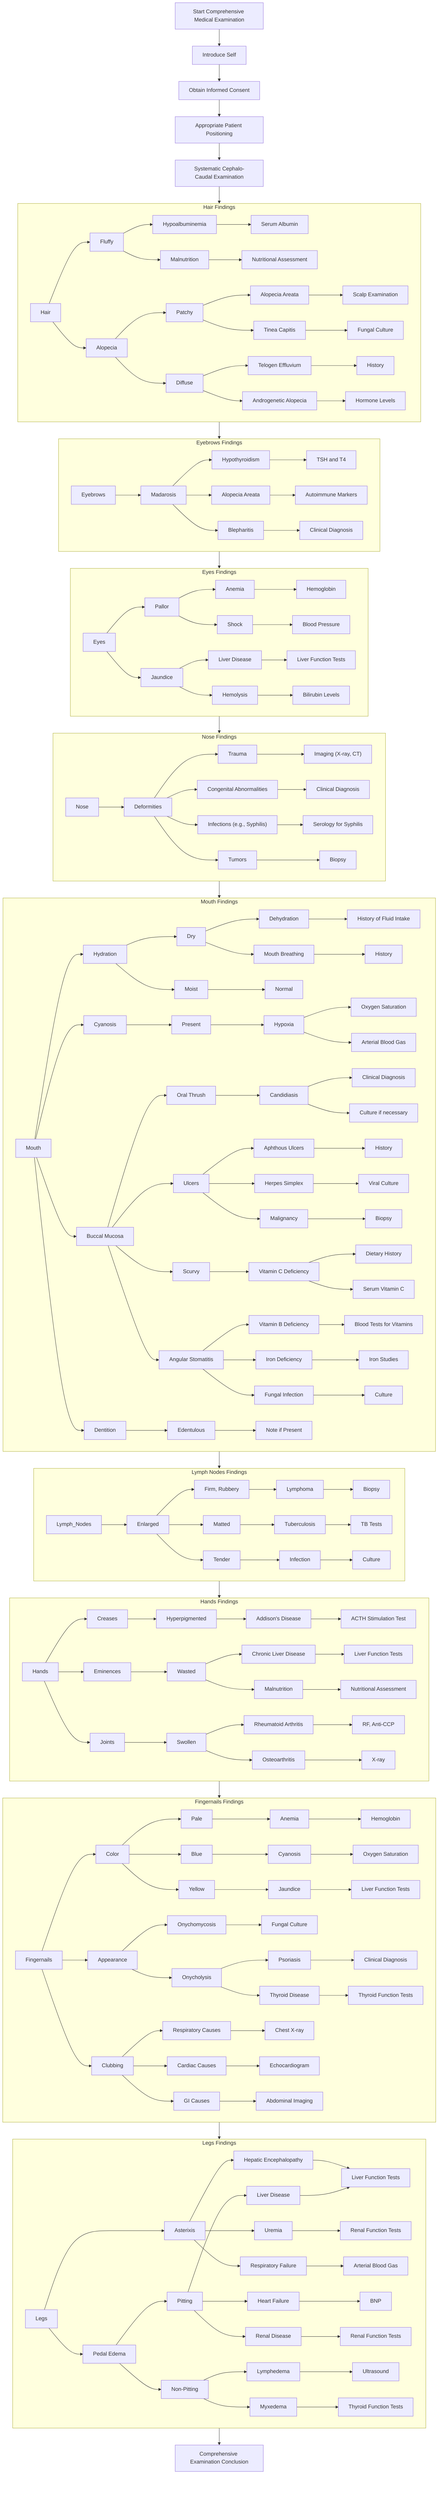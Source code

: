 flowchart TB
    %% Overall Examination Flow
    Start[Start Comprehensive Medical Examination] --> Introduction[Introduce Self]
    Introduction --> Consent[Obtain Informed Consent]
    Consent --> Patient_Positioning[Appropriate Patient Positioning]
    Patient_Positioning --> Systematic_Examination[Systematic Cephalo-Caudal Examination]

    %% Detailed Examination Subgraphs
    subgraph Hair_Findings[Hair Findings]
        Hair --> Hair_Fluffy[Fluffy]
        Hair_Fluffy --> Hair_Hypoalbuminemia[Hypoalbuminemia]
        Hair_Hypoalbuminemia --> Hair_Serum_Albumin[Serum Albumin]
        Hair_Fluffy --> Hair_Malnutrition[Malnutrition]
        Hair_Malnutrition --> Hair_Nutritional_Assessment[Nutritional Assessment]
        Hair --> Hair_Alopecia[Alopecia]
        Hair_Alopecia --> Hair_Patchy[Patchy]
        Hair_Patchy --> Hair_Alopecia_Areata[Alopecia Areata]
        Hair_Alopecia_Areata --> Hair_Scalp_Examination[Scalp Examination]
        Hair_Patchy --> Hair_Tinea_Capitis[Tinea Capitis]
        Hair_Tinea_Capitis --> Hair_Fungal_Culture[Fungal Culture]
        Hair_Alopecia --> Hair_Diffuse[Diffuse]
        Hair_Diffuse --> Hair_Telogen_Effluvium[Telogen Effluvium]
        Hair_Telogen_Effluvium --> Hair_History[History]
        Hair_Diffuse --> Hair_Androgenetic_Alopecia[Androgenetic Alopecia]
        Hair_Androgenetic_Alopecia --> Hair_Hormone_Levels[Hormone Levels]
    end

    subgraph Eyebrows_Findings[Eyebrows Findings]
        Eyebrows --> Eyebrows_Madarosis[Madarosis]
        Eyebrows_Madarosis --> Eyebrows_Hypothyroidism[Hypothyroidism]
        Eyebrows_Hypothyroidism --> Eyebrows_TSH_T4[TSH and T4]
        Eyebrows_Madarosis --> Eyebrows_Alopecia_Areata[Alopecia Areata]
        Eyebrows_Alopecia_Areata --> Eyebrows_Autoimmune_Markers[Autoimmune Markers]
        Eyebrows_Madarosis --> Eyebrows_Blepharitis[Blepharitis]
        Eyebrows_Blepharitis --> Eyebrows_Clinical_Diagnosis[Clinical Diagnosis]
    end

    subgraph Eyes_Findings[Eyes Findings]
        Eyes --> Eyes_Pallor[Pallor]
        Eyes_Pallor --> Eyes_Anemia[Anemia]
        Eyes_Anemia --> Eyes_Hemoglobin[Hemoglobin]
        Eyes_Pallor --> Eyes_Shock[Shock]
        Eyes_Shock --> Eyes_Blood_Pressure[Blood Pressure]
        Eyes --> Eyes_Jaundice[Jaundice]
        Eyes_Jaundice --> Eyes_Liver_Disease[Liver Disease]
        Eyes_Liver_Disease --> Eyes_LFTs[Liver Function Tests]
        Eyes_Jaundice --> Eyes_Hemolysis[Hemolysis]
        Eyes_Hemolysis --> Eyes_Bilirubin[Bilirubin Levels]
    end

    subgraph Nose_Findings[Nose Findings]
        Nose --> Nose_Deformities[Deformities]
        Nose_Deformities --> Nose_Trauma[Trauma]
        Nose_Trauma --> Nose_Imaging["Imaging (X-ray, CT)"]
        Nose_Deformities --> Nose_Congenital[Congenital Abnormalities]
        Nose_Congenital --> Nose_Clinical_Diagnosis[Clinical Diagnosis]
        Nose_Deformities --> Nose_Infections["Infections (e.g., Syphilis)"]
        Nose_Infections --> Nose_Serology_Syphilis[Serology for Syphilis]
        Nose_Deformities --> Nose_Tumors[Tumors]
        Nose_Tumors --> Nose_Biopsy[Biopsy]
    end

    subgraph Mouth_Findings[Mouth Findings]
        Mouth --> Mouth_Hydration[Hydration]
        Mouth_Hydration --> Mouth_Dry[Dry]
        Mouth_Dry --> Mouth_Dehydration[Dehydration]
        Mouth_Dehydration --> Mouth_History_Hydration[History of Fluid Intake]
        Mouth_Dry --> Mouth_Mouth_Breathing[Mouth Breathing]
        Mouth_Mouth_Breathing --> Mouth_History_Mouth_Breathing[History]
        Mouth_Hydration --> Mouth_Moist[Moist]
        Mouth_Moist --> Mouth_Normal_Hydration[Normal]
        Mouth --> Mouth_Cyanosis[Cyanosis]
        Mouth_Cyanosis --> Mouth_Present_Cyanosis[Present]
        Mouth_Present_Cyanosis --> Mouth_Hypoxia[Hypoxia]
        Mouth_Hypoxia --> Mouth_Oxygen_Saturation[Oxygen Saturation]
        Mouth_Hypoxia --> Mouth_ABG[Arterial Blood Gas]
        Mouth --> Mouth_Buccal_Mucosa[Buccal Mucosa]
        Mouth_Buccal_Mucosa --> Mouth_Thrush[Oral Thrush]
        Mouth_Thrush --> Mouth_Candidiasis[Candidiasis]
        Mouth_Candidiasis --> Mouth_Clinical_Diagnosis_Thrush[Clinical Diagnosis]
        Mouth_Candidiasis --> Mouth_Culture_Thrush[Culture if necessary]
        Mouth_Buccal_Mucosa --> Mouth_Ulcers[Ulcers]
        Mouth_Ulcers --> Mouth_Aphthous[Aphthous Ulcers]
        Mouth_Aphthous --> Mouth_History_Ulcers[History]
        Mouth_Ulcers --> Mouth_Herpes[Herpes Simplex]
        Mouth_Herpes --> Mouth_Viral_Culture[Viral Culture]
        Mouth_Ulcers --> Mouth_Malignancy[Malignancy]
        Mouth_Malignancy --> Mouth_Biopsy[Biopsy]
        Mouth_Buccal_Mucosa --> Mouth_Scurvy[Scurvy]
        Mouth_Scurvy --> Mouth_Vitamin_C_Deficiency[Vitamin C Deficiency]
        Mouth_Vitamin_C_Deficiency --> Mouth_Dietary_History[Dietary History]
        Mouth_Vitamin_C_Deficiency --> Mouth_Serum_Vitamin_C[Serum Vitamin C]
        Mouth_Buccal_Mucosa --> Mouth_Angular_Stomatitis[Angular Stomatitis]
        Mouth_Angular_Stomatitis --> Mouth_Vitamin_B_Deficiency[Vitamin B Deficiency]
        Mouth_Vitamin_B_Deficiency --> Mouth_Blood_Tests_Vitamins[Blood Tests for Vitamins]
        Mouth_Angular_Stomatitis --> Mouth_Iron_Deficiency[Iron Deficiency]
        Mouth_Iron_Deficiency --> Mouth_Iron_Studies[Iron Studies]
        Mouth_Angular_Stomatitis --> Mouth_Fungal_Infection[Fungal Infection]
        Mouth_Fungal_Infection --> Mouth_Culture_Angular[Culture]
        Mouth --> Mouth_Dentition[Dentition]
        Mouth_Dentition --> Mouth_Edentulous[Edentulous]
        Mouth_Edentulous --> Mouth_Note_Edentulous[Note if Present]
    end

    subgraph Lymph_Nodes_Findings[Lymph Nodes Findings]
        Lymph_Nodes --> LN_Enlarged[Enlarged]
        LN_Enlarged --> LN_Firm_Rubbery[Firm, Rubbery]
        LN_Firm_Rubbery --> LN_Lymphoma[Lymphoma]
        LN_Lymphoma --> LN_Biopsy[Biopsy]
        LN_Enlarged --> LN_Matted[Matted]
        LN_Matted --> LN_TB[Tuberculosis]
        LN_TB --> LN_TB_Tests[TB Tests]
        LN_Enlarged --> LN_Tender[Tender]
        LN_Tender --> LN_Infection[Infection]
        LN_Infection --> LN_Culture[Culture]
    end

    subgraph Hands_Findings[Hands Findings]
        Hands --> Hands_Creases[Creases]
        Hands_Creases --> Hands_Hyperpigmented_Creases[Hyperpigmented]
        Hands_Hyperpigmented_Creases --> Hands_Addisons[Addison's Disease]
        Hands_Addisons --> Hands_ACTH_Stimulation[ACTH Stimulation Test]
        Hands --> Hands_Eminences[Eminences]
        Hands_Eminences --> Hands_Wasted_Eminences[Wasted]
        Hands_Wasted_Eminences --> Hands_CLD[Chronic Liver Disease]
        Hands_CLD --> Hands_LFTs[Liver Function Tests]
        Hands_Wasted_Eminences --> Hands_Malnutrition[Malnutrition]
        Hands_Malnutrition --> Hands_Nutritional_Assessment[Nutritional Assessment]
        Hands --> Hands_Joints[Joints]
        Hands_Joints --> Hands_Swollen_Joints[Swollen]
        Hands_Swollen_Joints --> Hands_RA[Rheumatoid Arthritis]
        Hands_RA --> Hands_RF_AntiCCP[RF, Anti-CCP]
        Hands_Swollen_Joints --> Hands_OA[Osteoarthritis]
        Hands_OA --> Hands_Xray[X-ray]
    end

    subgraph Fingernails_Findings[Fingernails Findings]
        Fingernails --> FN_Color[Color]
        FN_Color --> FN_Pale[Pale]
        FN_Pale --> FN_Anemia[Anemia]
        FN_Anemia --> FN_Hemoglobin[Hemoglobin]
        FN_Color --> FN_Blue[Blue]
        FN_Blue --> FN_Cyanosis[Cyanosis]
        FN_Cyanosis --> FN_Oxygen_Saturation[Oxygen Saturation]
        FN_Color --> FN_Yellow[Yellow]
        FN_Yellow --> FN_Jaundice[Jaundice]
        FN_Jaundice --> FN_LFTs[Liver Function Tests]
        Fingernails --> FN_Appearance[Appearance]
        FN_Appearance --> FN_Onychomycosis[Onychomycosis]
        FN_Onychomycosis --> FN_Culture[Fungal Culture]
        FN_Appearance --> FN_Onycholysis[Onycholysis]
        FN_Onycholysis --> FN_Psoriasis[Psoriasis]
        FN_Psoriasis --> FN_Clinical_Diagnosis[Clinical Diagnosis]
        FN_Onycholysis --> FN_Thyroid_Disease[Thyroid Disease]
        FN_Thyroid_Disease --> FN_TFTs[Thyroid Function Tests]
        Fingernails --> FN_Clubbing[Clubbing]
        FN_Clubbing --> FN_Respiratory[Respiratory Causes]
        FN_Respiratory --> FN_Chest_Xray[Chest X-ray]
        FN_Clubbing --> FN_Cardiac[Cardiac Causes]
        FN_Cardiac --> FN_Echo[Echocardiogram]
        FN_Clubbing --> FN_GI[GI Causes]
        FN_GI --> FN_Abdominal_Imaging[Abdominal Imaging]
    end

    subgraph Legs_Findings[Legs Findings]
        Legs --> Legs_Asterixis[Asterixis]
        Legs_Asterixis --> Legs_Hepatic_Encephalopathy[Hepatic Encephalopathy]
        Legs_Hepatic_Encephalopathy --> Legs_LFTs[Liver Function Tests]
        Legs_Asterixis --> Legs_Uremia[Uremia]
        Legs_Uremia --> Legs_Renal_Function[Renal Function Tests]
        Legs_Asterixis --> Legs_Respiratory_Failure[Respiratory Failure]
        Legs_Respiratory_Failure --> Legs_ABG[Arterial Blood Gas]
        Legs --> Legs_Edema[Pedal Edema]
        Legs_Edema --> Legs_Pitting[Pitting]
        Legs_Pitting --> Legs_Heart_Failure[Heart Failure]
        Legs_Heart_Failure --> Legs_BNP[BNP]
        Legs_Pitting --> Legs_Renal_Disease[Renal Disease]
        Legs_Renal_Disease --> Legs_Renal_Tests[Renal Function Tests]
        Legs_Pitting --> Legs_Liver_Disease[Liver Disease]
        Legs_Liver_Disease --> Legs_LFTs[Liver Function Tests]
        Legs_Edema --> Legs_Non_Pitting[Non-Pitting]
        Legs_Non_Pitting --> Legs_Lymphedema[Lymphedema]
        Legs_Lymphedema --> Legs_Ultrasound[Ultrasound]
        Legs_Non_Pitting --> Legs_Myxedema[Myxedema]
        Legs_Myxedema --> Legs_TFTs[Thyroid Function Tests]
    end

    %% Examination Progression
    Systematic_Examination --> Hair_Findings
    Hair_Findings --> Eyebrows_Findings
    Eyebrows_Findings --> Eyes_Findings
    Eyes_Findings --> Nose_Findings
    Nose_Findings --> Mouth_Findings
    Mouth_Findings --> Lymph_Nodes_Findings
    Lymph_Nodes_Findings --> Hands_Findings
    Hands_Findings --> Fingernails_Findings
    Fingernails_Findings --> Legs_Findings
    Legs_Findings --> Examination_Conclusion[Comprehensive Examination Conclusion]